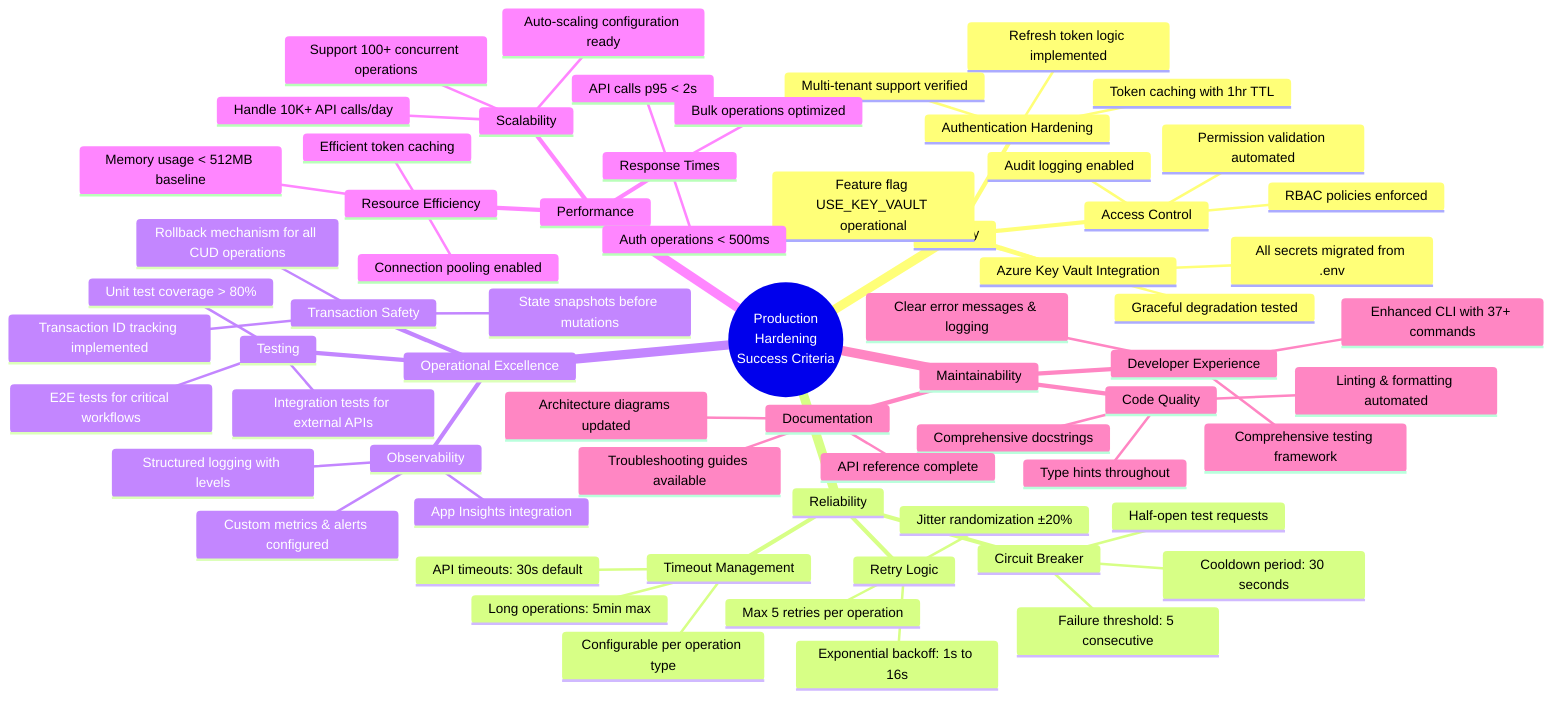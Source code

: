 mindmap
  root((Production<br/>Hardening<br/>Success Criteria))
    Security
      Azure Key Vault Integration
        All secrets migrated from .env
        Feature flag USE_KEY_VAULT operational
        Graceful degradation tested
      Authentication Hardening
        Token caching with 1hr TTL
        Refresh token logic implemented
        Multi-tenant support verified
      Access Control
        RBAC policies enforced
        Audit logging enabled
        Permission validation automated
    Reliability
      Retry Logic
        Exponential backoff: 1s to 16s
        Max 5 retries per operation
        Jitter randomization ±20%
      Circuit Breaker
        Failure threshold: 5 consecutive
        Cooldown period: 30 seconds
        Half-open test requests
      Timeout Management
        API timeouts: 30s default
        Long operations: 5min max
        Configurable per operation type
    Operational Excellence
      Transaction Safety
        Transaction ID tracking implemented
        Rollback mechanism for all CUD operations
        State snapshots before mutations
      Observability
        Structured logging with levels
        App Insights integration
        Custom metrics & alerts configured
      Testing
        Unit test coverage > 80%
        Integration tests for external APIs
        E2E tests for critical workflows
    Performance
      Response Times
        API calls p95 < 2s
        Auth operations < 500ms
        Bulk operations optimized
      Resource Efficiency
        Memory usage < 512MB baseline
        Efficient token caching
        Connection pooling enabled
      Scalability
        Support 100+ concurrent operations
        Handle 10K+ API calls/day
        Auto-scaling configuration ready
    Maintainability
      Code Quality
        Type hints throughout
        Comprehensive docstrings
        Linting & formatting automated
      Documentation
        Architecture diagrams updated
        API reference complete
        Troubleshooting guides available
      Developer Experience
        Enhanced CLI with 37+ commands
        Comprehensive testing framework
        Clear error messages & logging